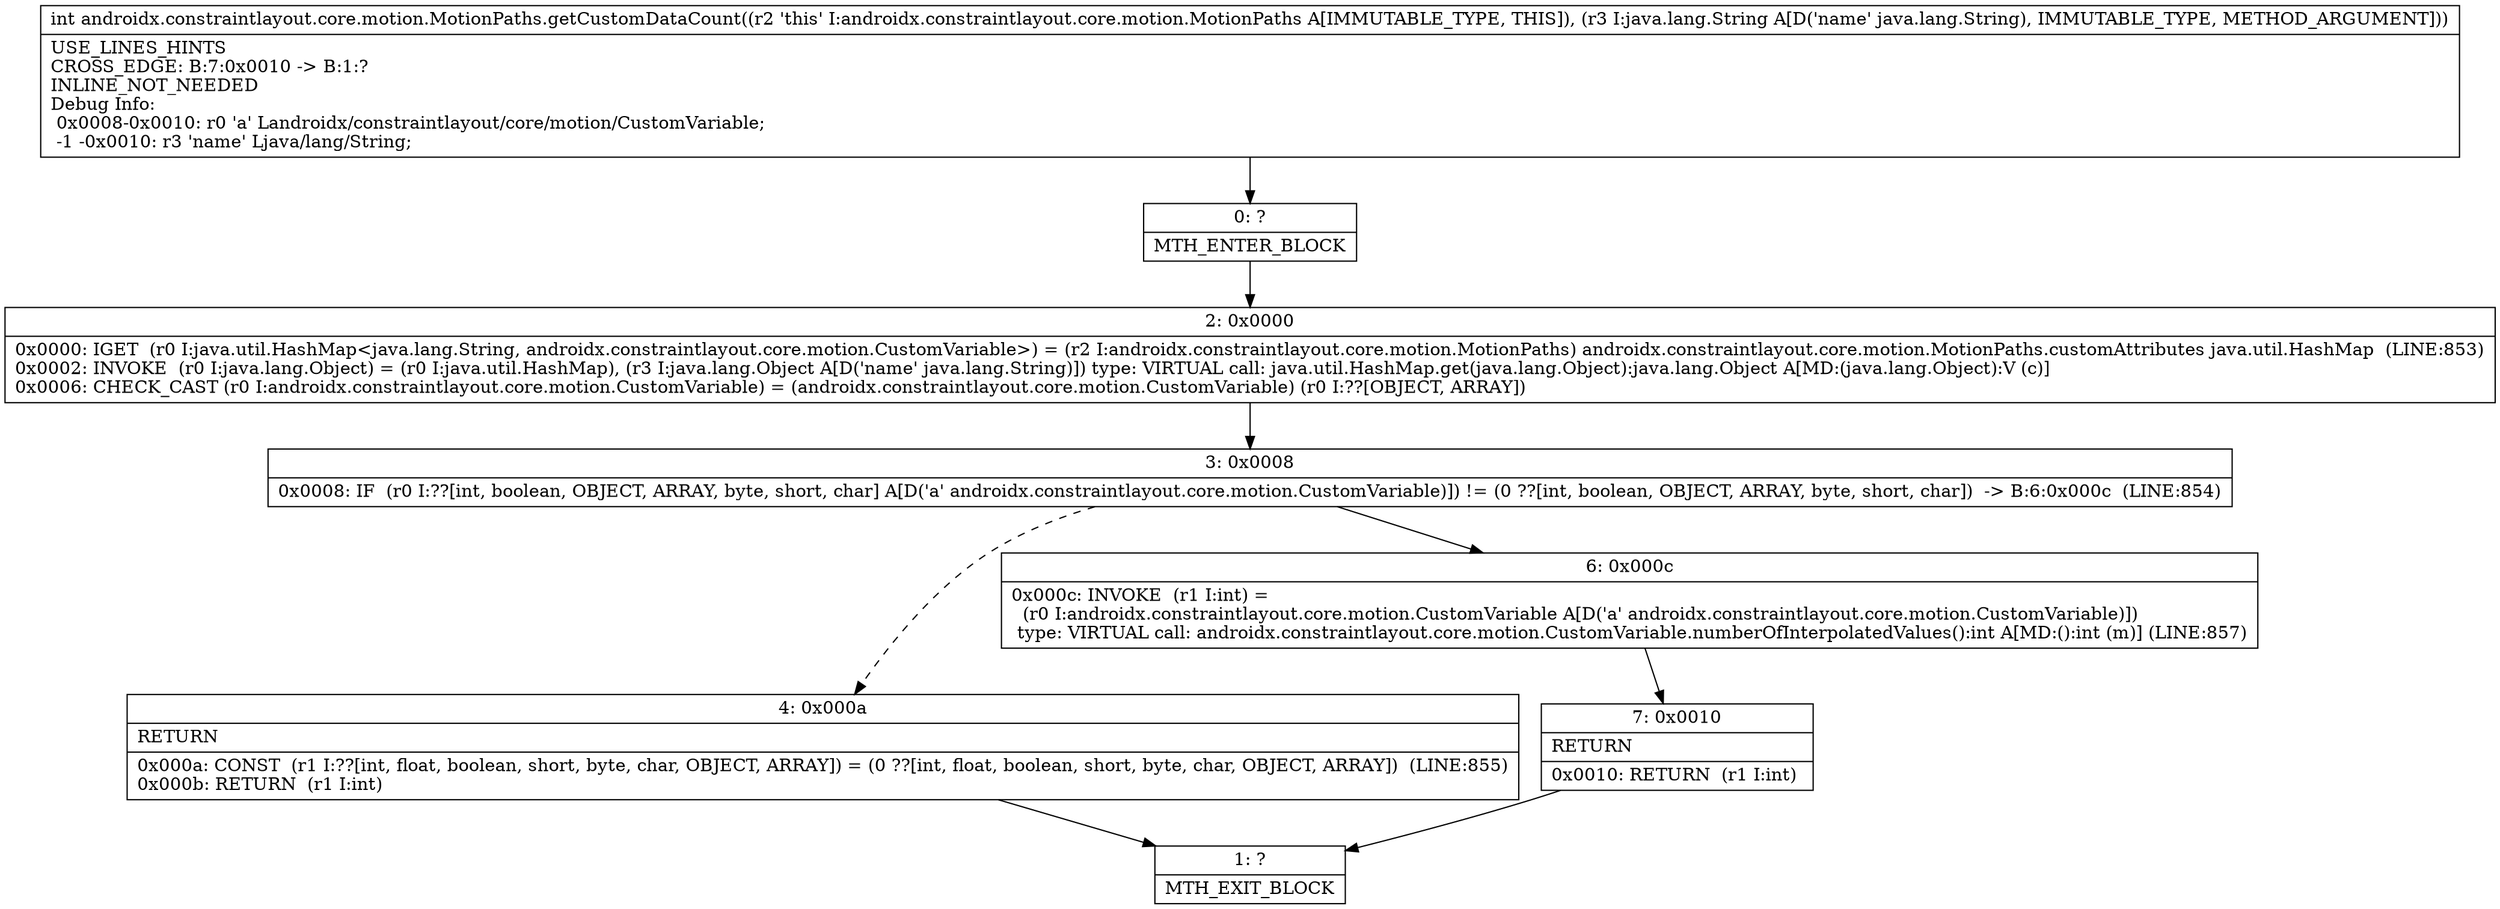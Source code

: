 digraph "CFG forandroidx.constraintlayout.core.motion.MotionPaths.getCustomDataCount(Ljava\/lang\/String;)I" {
Node_0 [shape=record,label="{0\:\ ?|MTH_ENTER_BLOCK\l}"];
Node_2 [shape=record,label="{2\:\ 0x0000|0x0000: IGET  (r0 I:java.util.HashMap\<java.lang.String, androidx.constraintlayout.core.motion.CustomVariable\>) = (r2 I:androidx.constraintlayout.core.motion.MotionPaths) androidx.constraintlayout.core.motion.MotionPaths.customAttributes java.util.HashMap  (LINE:853)\l0x0002: INVOKE  (r0 I:java.lang.Object) = (r0 I:java.util.HashMap), (r3 I:java.lang.Object A[D('name' java.lang.String)]) type: VIRTUAL call: java.util.HashMap.get(java.lang.Object):java.lang.Object A[MD:(java.lang.Object):V (c)]\l0x0006: CHECK_CAST (r0 I:androidx.constraintlayout.core.motion.CustomVariable) = (androidx.constraintlayout.core.motion.CustomVariable) (r0 I:??[OBJECT, ARRAY]) \l}"];
Node_3 [shape=record,label="{3\:\ 0x0008|0x0008: IF  (r0 I:??[int, boolean, OBJECT, ARRAY, byte, short, char] A[D('a' androidx.constraintlayout.core.motion.CustomVariable)]) != (0 ??[int, boolean, OBJECT, ARRAY, byte, short, char])  \-\> B:6:0x000c  (LINE:854)\l}"];
Node_4 [shape=record,label="{4\:\ 0x000a|RETURN\l|0x000a: CONST  (r1 I:??[int, float, boolean, short, byte, char, OBJECT, ARRAY]) = (0 ??[int, float, boolean, short, byte, char, OBJECT, ARRAY])  (LINE:855)\l0x000b: RETURN  (r1 I:int) \l}"];
Node_1 [shape=record,label="{1\:\ ?|MTH_EXIT_BLOCK\l}"];
Node_6 [shape=record,label="{6\:\ 0x000c|0x000c: INVOKE  (r1 I:int) = \l  (r0 I:androidx.constraintlayout.core.motion.CustomVariable A[D('a' androidx.constraintlayout.core.motion.CustomVariable)])\l type: VIRTUAL call: androidx.constraintlayout.core.motion.CustomVariable.numberOfInterpolatedValues():int A[MD:():int (m)] (LINE:857)\l}"];
Node_7 [shape=record,label="{7\:\ 0x0010|RETURN\l|0x0010: RETURN  (r1 I:int) \l}"];
MethodNode[shape=record,label="{int androidx.constraintlayout.core.motion.MotionPaths.getCustomDataCount((r2 'this' I:androidx.constraintlayout.core.motion.MotionPaths A[IMMUTABLE_TYPE, THIS]), (r3 I:java.lang.String A[D('name' java.lang.String), IMMUTABLE_TYPE, METHOD_ARGUMENT]))  | USE_LINES_HINTS\lCROSS_EDGE: B:7:0x0010 \-\> B:1:?\lINLINE_NOT_NEEDED\lDebug Info:\l  0x0008\-0x0010: r0 'a' Landroidx\/constraintlayout\/core\/motion\/CustomVariable;\l  \-1 \-0x0010: r3 'name' Ljava\/lang\/String;\l}"];
MethodNode -> Node_0;Node_0 -> Node_2;
Node_2 -> Node_3;
Node_3 -> Node_4[style=dashed];
Node_3 -> Node_6;
Node_4 -> Node_1;
Node_6 -> Node_7;
Node_7 -> Node_1;
}


